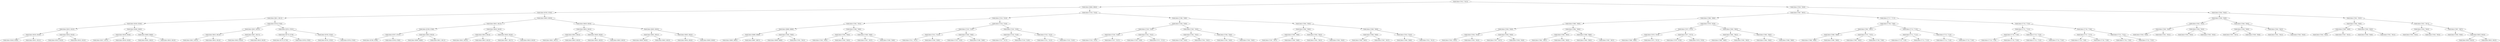 digraph G{
659720925 [label="Node{data=[7612, 7612]}"]
659720925 -> 1978879260
1978879260 [label="Node{data=[6994, 6994]}"]
1978879260 -> 387901692
387901692 [label="Node{data=[6785, 6785]}"]
387901692 -> 1922280093
1922280093 [label="Node{data=[6611, 6611]}"]
1922280093 -> 1101320816
1101320816 [label="Node{data=[6556, 6556]}"]
1101320816 -> 785448181
785448181 [label="Node{data=[6552, 6552]}"]
785448181 -> 1323935963
1323935963 [label="Node{data=[6550, 6550]}"]
1323935963 -> 557917401
557917401 [label="Node{data=[6549, 6549]}"]
1323935963 -> 1183925715
1183925715 [label="Node{data=[6551, 6551]}"]
785448181 -> 1863270048
1863270048 [label="Node{data=[6554, 6554]}"]
1863270048 -> 1822682346
1822682346 [label="Node{data=[6553, 6553]}"]
1863270048 -> 1156344395
1156344395 [label="Node{data=[6555, 6555]}"]
1101320816 -> 136249560
136249560 [label="Node{data=[6560, 6560]}"]
136249560 -> 519292229
519292229 [label="Node{data=[6558, 6558]}"]
519292229 -> 1833221837
1833221837 [label="Node{data=[6557, 6557]}"]
519292229 -> 1256013596
1256013596 [label="Node{data=[6559, 6559]}"]
136249560 -> 976547679
976547679 [label="Node{data=[6609, 6609]}"]
976547679 -> 980274353
980274353 [label="Node{data=[6561, 6561]}"]
976547679 -> 1922543591
1922543591 [label="Node{data=[6610, 6610]}"]
1922280093 -> 1360092022
1360092022 [label="Node{data=[6748, 6748]}"]
1360092022 -> 1279399964
1279399964 [label="Node{data=[6615, 6615]}"]
1279399964 -> 404639073
404639073 [label="Node{data=[6613, 6613]}"]
404639073 -> 1463361810
1463361810 [label="Node{data=[6612, 6612]}"]
404639073 -> 212339304
212339304 [label="Node{data=[6614, 6614]}"]
1279399964 -> 1358328089
1358328089 [label="Node{data=[6617, 6617]}"]
1358328089 -> 988371747
988371747 [label="Node{data=[6616, 6616]}"]
1358328089 -> 608619741
608619741 [label="Node{data=[6618, 6618]}"]
1360092022 -> 1760655735
1760655735 [label="Node{data=[6781, 6781]}"]
1760655735 -> 200061897
200061897 [label="Node{data=[6779, 6779]}"]
200061897 -> 2066530772
2066530772 [label="Node{data=[6778, 6778]}"]
200061897 -> 1763629640
1763629640 [label="Node{data=[6780, 6780]}"]
1760655735 -> 180829405
180829405 [label="Node{data=[6783, 6783]}"]
180829405 -> 1692120247
1692120247 [label="Node{data=[6782, 6782]}"]
180829405 -> 2036661145
2036661145 [label="Node{data=[6784, 6784]}"]
387901692 -> 1723314791
1723314791 [label="Node{data=[6820, 6820]}"]
1723314791 -> 1436900280
1436900280 [label="Node{data=[6812, 6812]}"]
1436900280 -> 1818375095
1818375095 [label="Node{data=[6789, 6789]}"]
1818375095 -> 839169425
839169425 [label="Node{data=[6787, 6787]}"]
839169425 -> 1769671996
1769671996 [label="Node{data=[6786, 6786]}"]
839169425 -> 385676080
385676080 [label="Node{data=[6788, 6788]}"]
1818375095 -> 1803453907
1803453907 [label="Node{data=[6810, 6810]}"]
1803453907 -> 2084642064
2084642064 [label="Node{data=[6809, 6809]}"]
1803453907 -> 1298333001
1298333001 [label="Node{data=[6811, 6811]}"]
1436900280 -> 1022816934
1022816934 [label="Node{data=[6816, 6816]}"]
1022816934 -> 590985462
590985462 [label="Node{data=[6814, 6814]}"]
590985462 -> 1466210332
1466210332 [label="Node{data=[6813, 6813]}"]
590985462 -> 221687564
221687564 [label="Node{data=[6815, 6815]}"]
1022816934 -> 115220430
115220430 [label="Node{data=[6818, 6818]}"]
115220430 -> 1750002155
1750002155 [label="Node{data=[6817, 6817]}"]
115220430 -> 463026310
463026310 [label="Node{data=[6819, 6819]}"]
1723314791 -> 602913334
602913334 [label="Node{data=[6929, 6929]}"]
602913334 -> 1429860842
1429860842 [label="Node{data=[6824, 6824]}"]
1429860842 -> 1244093207
1244093207 [label="Node{data=[6822, 6822]}"]
1244093207 -> 413669341
413669341 [label="Node{data=[6821, 6821]}"]
1244093207 -> 1187520756
1187520756 [label="Node{data=[6823, 6823]}"]
1429860842 -> 1550073702
1550073702 [label="Node{data=[6826, 6826]}"]
1550073702 -> 745220126
745220126 [label="Node{data=[6825, 6825]}"]
1550073702 -> 1948636337
1948636337 [label="Node{data=[6853, 6853]}"]
602913334 -> 1944945985
1944945985 [label="Node{data=[6933, 6933]}"]
1944945985 -> 235866965
235866965 [label="Node{data=[6931, 6931]}"]
235866965 -> 2077354322
2077354322 [label="Node{data=[6930, 6930]}"]
235866965 -> 562772677
562772677 [label="Node{data=[6932, 6932]}"]
1944945985 -> 1054041144
1054041144 [label="Node{data=[6935, 6935]}"]
1054041144 -> 1215337748
1215337748 [label="Node{data=[6934, 6934]}"]
1054041144 -> 1008692785
1008692785 [label="Node{data=[6936, 6936]}"]
1978879260 -> 1153050213
1153050213 [label="Node{data=[7324, 7324]}"]
1153050213 -> 1642948718
1642948718 [label="Node{data=[7010, 7010]}"]
1642948718 -> 762939762
762939762 [label="Node{data=[7002, 7002]}"]
762939762 -> 1792017418
1792017418 [label="Node{data=[6998, 6998]}"]
1792017418 -> 2135727675
2135727675 [label="Node{data=[6996, 6996]}"]
2135727675 -> 1978152868
1978152868 [label="Node{data=[6995, 6995]}"]
2135727675 -> 339411570
339411570 [label="Node{data=[6997, 6997]}"]
1792017418 -> 2124522667
2124522667 [label="Node{data=[7000, 7000]}"]
2124522667 -> 1703366658
1703366658 [label="Node{data=[6999, 6999]}"]
2124522667 -> 1365642753
1365642753 [label="Node{data=[7001, 7001]}"]
762939762 -> 495107789
495107789 [label="Node{data=[7006, 7006]}"]
495107789 -> 1853216042
1853216042 [label="Node{data=[7004, 7004]}"]
1853216042 -> 833458086
833458086 [label="Node{data=[7003, 7003]}"]
1853216042 -> 1356503444
1356503444 [label="Node{data=[7005, 7005]}"]
495107789 -> 1478898068
1478898068 [label="Node{data=[7008, 7008]}"]
1478898068 -> 414872383
414872383 [label="Node{data=[7007, 7007]}"]
1478898068 -> 1161236273
1161236273 [label="Node{data=[7009, 7009]}"]
1642948718 -> 1101346874
1101346874 [label="Node{data=[7316, 7316]}"]
1101346874 -> 686164747
686164747 [label="Node{data=[7220, 7220]}"]
686164747 -> 1670297251
1670297251 [label="Node{data=[7012, 7012]}"]
1670297251 -> 515728228
515728228 [label="Node{data=[7011, 7011]}"]
1670297251 -> 1991375969
1991375969 [label="Node{data=[7056, 7056]}"]
686164747 -> 1855393775
1855393775 [label="Node{data=[7260, 7260]}"]
1855393775 -> 2017105712
2017105712 [label="Node{data=[7255, 7255]}"]
1855393775 -> 233401616
233401616 [label="Node{data=[7289, 7289]}"]
1101346874 -> 1958926904
1958926904 [label="Node{data=[7320, 7320]}"]
1958926904 -> 586963768
586963768 [label="Node{data=[7318, 7318]}"]
586963768 -> 240372544
240372544 [label="Node{data=[7317, 7317]}"]
586963768 -> 1209312887
1209312887 [label="Node{data=[7319, 7319]}"]
1958926904 -> 719697495
719697495 [label="Node{data=[7322, 7322]}"]
719697495 -> 1778388392
1778388392 [label="Node{data=[7321, 7321]}"]
719697495 -> 2056901219
2056901219 [label="Node{data=[7323, 7323]}"]
1153050213 -> 399762521
399762521 [label="Node{data=[7596, 7596]}"]
399762521 -> 277069818
277069818 [label="Node{data=[7459, 7459]}"]
277069818 -> 2047122703
2047122703 [label="Node{data=[7328, 7328]}"]
2047122703 -> 1320829670
1320829670 [label="Node{data=[7326, 7326]}"]
1320829670 -> 1187223108
1187223108 [label="Node{data=[7325, 7325]}"]
1320829670 -> 1269996809
1269996809 [label="Node{data=[7327, 7327]}"]
2047122703 -> 360746389
360746389 [label="Node{data=[7341, 7341]}"]
360746389 -> 162615473
162615473 [label="Node{data=[7329, 7329]}"]
360746389 -> 1394247285
1394247285 [label="Node{data=[7371, 7371]}"]
277069818 -> 203359178
203359178 [label="Node{data=[7592, 7592]}"]
203359178 -> 501402617
501402617 [label="Node{data=[7581, 7581]}"]
501402617 -> 517284908
517284908 [label="Node{data=[7544, 7544]}"]
501402617 -> 427499693
427499693 [label="Node{data=[7591, 7591]}"]
203359178 -> 1838047515
1838047515 [label="Node{data=[7594, 7594]}"]
1838047515 -> 1714999888
1714999888 [label="Node{data=[7593, 7593]}"]
1838047515 -> 1367043839
1367043839 [label="Node{data=[7595, 7595]}"]
399762521 -> 289751605
289751605 [label="Node{data=[7604, 7604]}"]
289751605 -> 266170303
266170303 [label="Node{data=[7600, 7600]}"]
266170303 -> 802653766
802653766 [label="Node{data=[7598, 7598]}"]
802653766 -> 634460629
634460629 [label="Node{data=[7597, 7597]}"]
802653766 -> 507421616
507421616 [label="Node{data=[7599, 7599]}"]
266170303 -> 2063239007
2063239007 [label="Node{data=[7602, 7602]}"]
2063239007 -> 1770834928
1770834928 [label="Node{data=[7601, 7601]}"]
2063239007 -> 1144940709
1144940709 [label="Node{data=[7603, 7603]}"]
289751605 -> 796291249
796291249 [label="Node{data=[7608, 7608]}"]
796291249 -> 26794623
26794623 [label="Node{data=[7606, 7606]}"]
26794623 -> 239358711
239358711 [label="Node{data=[7605, 7605]}"]
26794623 -> 956856538
956856538 [label="Node{data=[7607, 7607]}"]
796291249 -> 635921586
635921586 [label="Node{data=[7610, 7610]}"]
635921586 -> 1659574611
1659574611 [label="Node{data=[7609, 7609]}"]
635921586 -> 1318337555
1318337555 [label="Node{data=[7611, 7611]}"]
659720925 -> 882922419
882922419 [label="Node{data=[7828, 7828]}"]
882922419 -> 721187681
721187681 [label="Node{data=[7687, 7687]}"]
721187681 -> 275240684
275240684 [label="Node{data=[7668, 7668]}"]
275240684 -> 2147226711
2147226711 [label="Node{data=[7660, 7660]}"]
2147226711 -> 1232596432
1232596432 [label="Node{data=[7656, 7656]}"]
1232596432 -> 14280932
14280932 [label="Node{data=[7654, 7654]}"]
14280932 -> 782732965
782732965 [label="Node{data=[7653, 7653]}"]
14280932 -> 828795274
828795274 [label="Node{data=[7655, 7655]}"]
1232596432 -> 1191779099
1191779099 [label="Node{data=[7658, 7658]}"]
1191779099 -> 140002774
140002774 [label="Node{data=[7657, 7657]}"]
1191779099 -> 437788894
437788894 [label="Node{data=[7659, 7659]}"]
2147226711 -> 405811246
405811246 [label="Node{data=[7664, 7664]}"]
405811246 -> 401482224
401482224 [label="Node{data=[7662, 7662]}"]
401482224 -> 1574084654
1574084654 [label="Node{data=[7661, 7661]}"]
401482224 -> 102196634
102196634 [label="Node{data=[7663, 7663]}"]
405811246 -> 524256310
524256310 [label="Node{data=[7666, 7666]}"]
524256310 -> 2042152832
2042152832 [label="Node{data=[7665, 7665]}"]
524256310 -> 832817993
832817993 [label="Node{data=[7667, 7667]}"]
275240684 -> 212161362
212161362 [label="Node{data=[7679, 7679]}"]
212161362 -> 1868064964
1868064964 [label="Node{data=[7675, 7675]}"]
1868064964 -> 1348675176
1348675176 [label="Node{data=[7670, 7670]}"]
1348675176 -> 2134197934
2134197934 [label="Node{data=[7669, 7669]}"]
1348675176 -> 1504490969
1504490969 [label="Node{data=[7671, 7671]}"]
1868064964 -> 1964963936
1964963936 [label="Node{data=[7677, 7677]}"]
1964963936 -> 1015529677
1015529677 [label="Node{data=[7676, 7676]}"]
1964963936 -> 1767039429
1767039429 [label="Node{data=[7678, 7678]}"]
212161362 -> 1441567563
1441567563 [label="Node{data=[7683, 7683]}"]
1441567563 -> 1471392878
1471392878 [label="Node{data=[7681, 7681]}"]
1471392878 -> 1437634557
1437634557 [label="Node{data=[7680, 7680]}"]
1471392878 -> 722600007
722600007 [label="Node{data=[7682, 7682]}"]
1441567563 -> 450214053
450214053 [label="Node{data=[7685, 7685]}"]
450214053 -> 1355786061
1355786061 [label="Node{data=[7684, 7684]}"]
450214053 -> 22087118
22087118 [label="Node{data=[7686, 7686]}"]
721187681 -> 989474203
989474203 [label="Node{data=[7717, 7717]}"]
989474203 -> 232635121
232635121 [label="Node{data=[7709, 7709]}"]
232635121 -> 537235912
537235912 [label="Node{data=[7691, 7691]}"]
537235912 -> 703827827
703827827 [label="Node{data=[7689, 7689]}"]
703827827 -> 1108273443
1108273443 [label="Node{data=[7688, 7688]}"]
703827827 -> 577034657
577034657 [label="Node{data=[7690, 7690]}"]
537235912 -> 778274804
778274804 [label="Node{data=[7707, 7707]}"]
778274804 -> 459148636
459148636 [label="Node{data=[7692, 7692]}"]
778274804 -> 774682853
774682853 [label="Node{data=[7708, 7708]}"]
232635121 -> 713147728
713147728 [label="Node{data=[7713, 7713]}"]
713147728 -> 409975763
409975763 [label="Node{data=[7711, 7711]}"]
409975763 -> 1940943215
1940943215 [label="Node{data=[7710, 7710]}"]
409975763 -> 940573804
940573804 [label="Node{data=[7712, 7712]}"]
713147728 -> 480243067
480243067 [label="Node{data=[7715, 7715]}"]
480243067 -> 2043378712
2043378712 [label="Node{data=[7714, 7714]}"]
480243067 -> 151015751
151015751 [label="Node{data=[7716, 7716]}"]
989474203 -> 831194991
831194991 [label="Node{data=[7725, 7725]}"]
831194991 -> 1386008592
1386008592 [label="Node{data=[7721, 7721]}"]
1386008592 -> 1880444391
1880444391 [label="Node{data=[7719, 7719]}"]
1880444391 -> 2073342155
2073342155 [label="Node{data=[7718, 7718]}"]
1880444391 -> 315449513
315449513 [label="Node{data=[7720, 7720]}"]
1386008592 -> 644165296
644165296 [label="Node{data=[7723, 7723]}"]
644165296 -> 2084910574
2084910574 [label="Node{data=[7722, 7722]}"]
644165296 -> 571068485
571068485 [label="Node{data=[7724, 7724]}"]
831194991 -> 1538794629
1538794629 [label="Node{data=[7729, 7729]}"]
1538794629 -> 1411875308
1411875308 [label="Node{data=[7727, 7727]}"]
1411875308 -> 18359491
18359491 [label="Node{data=[7726, 7726]}"]
1411875308 -> 1837057885
1837057885 [label="Node{data=[7728, 7728]}"]
1538794629 -> 2012863099
2012863099 [label="Node{data=[7731, 7731]}"]
2012863099 -> 532225417
532225417 [label="Node{data=[7730, 7730]}"]
2012863099 -> 1606884481
1606884481 [label="Node{data=[7732, 7732]}"]
882922419 -> 1209400715
1209400715 [label="Node{data=[7844, 7844]}"]
1209400715 -> 1904659696
1904659696 [label="Node{data=[7836, 7836]}"]
1904659696 -> 637846044
637846044 [label="Node{data=[7832, 7832]}"]
637846044 -> 1094771017
1094771017 [label="Node{data=[7830, 7830]}"]
1094771017 -> 652125519
652125519 [label="Node{data=[7829, 7829]}"]
1094771017 -> 1635261480
1635261480 [label="Node{data=[7831, 7831]}"]
637846044 -> 1642870329
1642870329 [label="Node{data=[7834, 7834]}"]
1642870329 -> 660658660
660658660 [label="Node{data=[7833, 7833]}"]
1642870329 -> 1959257242
1959257242 [label="Node{data=[7835, 7835]}"]
1904659696 -> 1434402678
1434402678 [label="Node{data=[7840, 7840]}"]
1434402678 -> 1428325918
1428325918 [label="Node{data=[7838, 7838]}"]
1428325918 -> 1949092519
1949092519 [label="Node{data=[7837, 7837]}"]
1428325918 -> 1057231756
1057231756 [label="Node{data=[7839, 7839]}"]
1434402678 -> 330043285
330043285 [label="Node{data=[7842, 7842]}"]
330043285 -> 1384085896
1384085896 [label="Node{data=[7841, 7841]}"]
330043285 -> 1075116178
1075116178 [label="Node{data=[7843, 7843]}"]
1209400715 -> 1595087727
1595087727 [label="Node{data=[7852, 7852]}"]
1595087727 -> 741373887
741373887 [label="Node{data=[7848, 7848]}"]
741373887 -> 86702216
86702216 [label="Node{data=[7846, 7846]}"]
86702216 -> 1646088407
1646088407 [label="Node{data=[7845, 7845]}"]
86702216 -> 630388632
630388632 [label="Node{data=[7847, 7847]}"]
741373887 -> 179368218
179368218 [label="Node{data=[7850, 7850]}"]
179368218 -> 1485616764
1485616764 [label="Node{data=[7849, 7849]}"]
179368218 -> 1352650322
1352650322 [label="Node{data=[7851, 7851]}"]
1595087727 -> 1644416494
1644416494 [label="Node{data=[7927, 7927]}"]
1644416494 -> 1865865365
1865865365 [label="Node{data=[7854, 7854]}"]
1865865365 -> 1379187801
1379187801 [label="Node{data=[7853, 7853]}"]
1865865365 -> 2096563475
2096563475 [label="Node{data=[7855, 7855]}"]
1644416494 -> 15195102
15195102 [label="Node{data=[7997, 7997]}"]
15195102 -> 1506564391
1506564391 [label="Node{data=[7956, 7956]}"]
15195102 -> 787341363
787341363 [label="Node{data=[8033, 8033]}"]
787341363 -> 1794549600
1794549600 [label="Node{data=[8023, 8023]}"]
787341363 -> 1425123531
1425123531 [label="Node{data=[8052, 8052]}"]
}